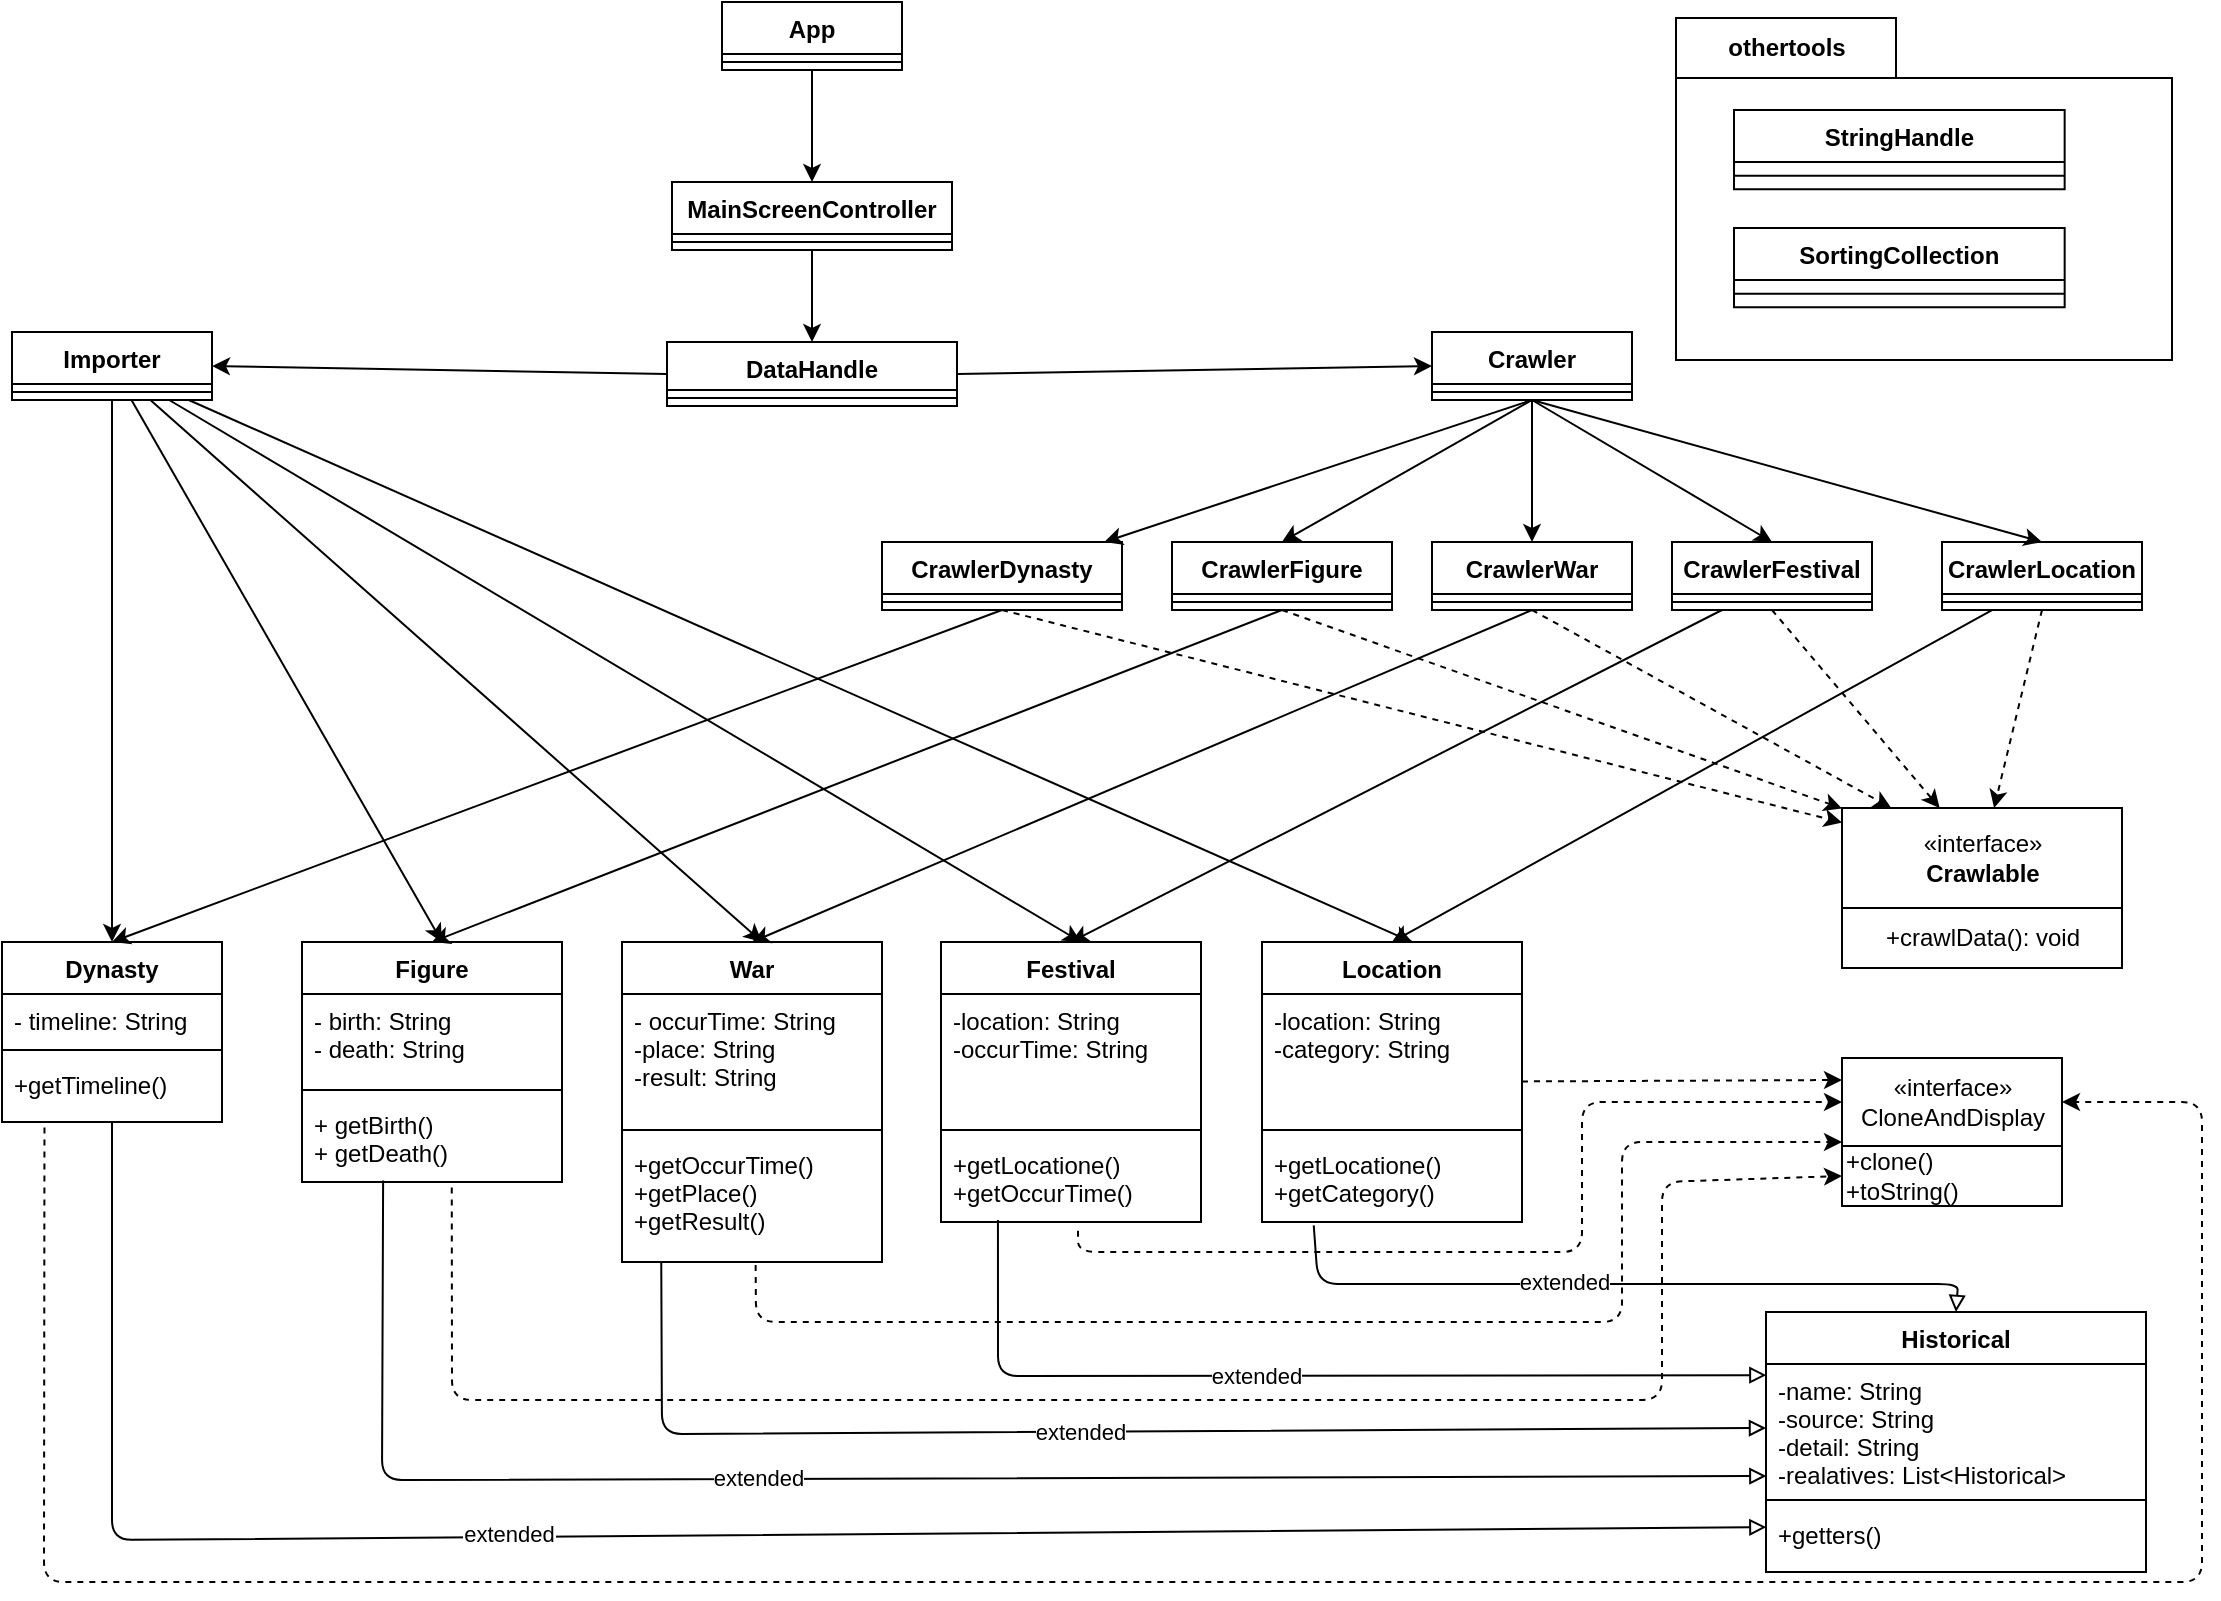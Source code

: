 <mxfile>
    <diagram id="E5lWfThKJdSFVwYOgpOz" name="Trang-1">
        <mxGraphModel dx="1330" dy="947" grid="0" gridSize="10" guides="1" tooltips="1" connect="1" arrows="1" fold="1" page="1" pageScale="1" pageWidth="1169" pageHeight="827" background="#ffffff" math="0" shadow="0">
            <root>
                <mxCell id="0"/>
                <mxCell id="1" parent="0"/>
                <mxCell id="Uv9OQM-tvENt2fsPqM_X-1" value="«interface»&lt;br&gt;CloneAndDisplay" style="html=1;fontColor=#000000;labelBackgroundColor=none;fillColor=none;strokeColor=#000000;" parent="1" vertex="1">
                    <mxGeometry x="970" y="538" width="110" height="44" as="geometry"/>
                </mxCell>
                <mxCell id="Uv9OQM-tvENt2fsPqM_X-2" value="Figure&#10;" style="swimlane;fontStyle=1;align=center;verticalAlign=top;childLayout=stackLayout;horizontal=1;startSize=26;horizontalStack=0;resizeParent=1;resizeParentMax=0;resizeLast=0;collapsible=1;marginBottom=0;fontColor=#000000;labelBackgroundColor=none;fillColor=none;strokeColor=#000000;" parent="1" vertex="1">
                    <mxGeometry x="200" y="480" width="130" height="120" as="geometry"/>
                </mxCell>
                <mxCell id="Uv9OQM-tvENt2fsPqM_X-3" value="- birth: String&#10;- death: String&#10;" style="text;strokeColor=none;fillColor=none;align=left;verticalAlign=top;spacingLeft=4;spacingRight=4;overflow=hidden;rotatable=0;points=[[0,0.5],[1,0.5]];portConstraint=eastwest;fontColor=#000000;" parent="Uv9OQM-tvENt2fsPqM_X-2" vertex="1">
                    <mxGeometry y="26" width="130" height="44" as="geometry"/>
                </mxCell>
                <mxCell id="Uv9OQM-tvENt2fsPqM_X-4" value="" style="line;strokeWidth=1;fillColor=none;align=left;verticalAlign=middle;spacingTop=-1;spacingLeft=3;spacingRight=3;rotatable=0;labelPosition=right;points=[];portConstraint=eastwest;strokeColor=inherit;fontColor=#000000;" parent="Uv9OQM-tvENt2fsPqM_X-2" vertex="1">
                    <mxGeometry y="70" width="130" height="8" as="geometry"/>
                </mxCell>
                <mxCell id="Uv9OQM-tvENt2fsPqM_X-5" value="+ getBirth()&#10;+ getDeath()" style="text;strokeColor=none;fillColor=none;align=left;verticalAlign=top;spacingLeft=4;spacingRight=4;overflow=hidden;rotatable=0;points=[[0,0.5],[1,0.5]];portConstraint=eastwest;fontColor=#000000;" parent="Uv9OQM-tvENt2fsPqM_X-2" vertex="1">
                    <mxGeometry y="78" width="130" height="42" as="geometry"/>
                </mxCell>
                <mxCell id="21" style="edgeStyle=none;html=1;exitX=0.5;exitY=1;exitDx=0;exitDy=0;dashed=1;fontColor=#000000;strokeColor=#000000;" parent="1" source="Uv9OQM-tvENt2fsPqM_X-10" target="Uv9OQM-tvENt2fsPqM_X-40" edge="1">
                    <mxGeometry relative="1" as="geometry"/>
                </mxCell>
                <mxCell id="39" style="edgeStyle=none;html=1;exitX=0.5;exitY=1;exitDx=0;exitDy=0;entryX=0.5;entryY=0;entryDx=0;entryDy=0;fontColor=#000000;strokeColor=#000000;" parent="1" source="Uv9OQM-tvENt2fsPqM_X-10" target="Uv9OQM-tvENt2fsPqM_X-14" edge="1">
                    <mxGeometry relative="1" as="geometry"/>
                </mxCell>
                <mxCell id="Uv9OQM-tvENt2fsPqM_X-10" value="CrawlerDynasty" style="swimlane;fontStyle=1;align=center;verticalAlign=top;childLayout=stackLayout;horizontal=1;startSize=26;horizontalStack=0;resizeParent=1;resizeParentMax=0;resizeLast=0;collapsible=1;marginBottom=0;fontColor=#000000;labelBackgroundColor=none;fillColor=none;strokeColor=#000000;" parent="1" vertex="1">
                    <mxGeometry x="490" y="280" width="120" height="34" as="geometry"/>
                </mxCell>
                <mxCell id="Uv9OQM-tvENt2fsPqM_X-12" value="" style="line;strokeWidth=1;fillColor=none;align=left;verticalAlign=middle;spacingTop=-1;spacingLeft=3;spacingRight=3;rotatable=0;labelPosition=right;points=[];portConstraint=eastwest;strokeColor=inherit;fontColor=#000000;" parent="Uv9OQM-tvENt2fsPqM_X-10" vertex="1">
                    <mxGeometry y="26" width="120" height="8" as="geometry"/>
                </mxCell>
                <mxCell id="63" style="edgeStyle=none;html=1;dashed=1;exitX=0.193;exitY=1.087;exitDx=0;exitDy=0;exitPerimeter=0;fontColor=#000000;strokeColor=#000000;" parent="1" source="Uv9OQM-tvENt2fsPqM_X-17" target="Uv9OQM-tvENt2fsPqM_X-1" edge="1">
                    <mxGeometry relative="1" as="geometry">
                        <Array as="points">
                            <mxPoint x="71" y="800"/>
                            <mxPoint x="1150" y="800"/>
                            <mxPoint x="1150" y="560"/>
                        </Array>
                    </mxGeometry>
                </mxCell>
                <mxCell id="Uv9OQM-tvENt2fsPqM_X-14" value="Dynasty&#10;" style="swimlane;fontStyle=1;align=center;verticalAlign=top;childLayout=stackLayout;horizontal=1;startSize=26;horizontalStack=0;resizeParent=1;resizeParentMax=0;resizeLast=0;collapsible=1;marginBottom=0;fontColor=#000000;labelBackgroundColor=none;strokeColor=#000000;fillColor=none;" parent="1" vertex="1">
                    <mxGeometry x="50" y="480" width="110" height="90" as="geometry"/>
                </mxCell>
                <mxCell id="Uv9OQM-tvENt2fsPqM_X-15" value="- timeline: String" style="text;strokeColor=none;fillColor=none;align=left;verticalAlign=top;spacingLeft=4;spacingRight=4;overflow=hidden;rotatable=0;points=[[0,0.5],[1,0.5]];portConstraint=eastwest;fontColor=#000000;" parent="Uv9OQM-tvENt2fsPqM_X-14" vertex="1">
                    <mxGeometry y="26" width="110" height="24" as="geometry"/>
                </mxCell>
                <mxCell id="Uv9OQM-tvENt2fsPqM_X-16" value="" style="line;strokeWidth=1;fillColor=none;align=left;verticalAlign=middle;spacingTop=-1;spacingLeft=3;spacingRight=3;rotatable=0;labelPosition=right;points=[];portConstraint=eastwest;strokeColor=inherit;fontColor=#000000;" parent="Uv9OQM-tvENt2fsPqM_X-14" vertex="1">
                    <mxGeometry y="50" width="110" height="8" as="geometry"/>
                </mxCell>
                <mxCell id="Uv9OQM-tvENt2fsPqM_X-17" value="+getTimeline()" style="text;strokeColor=none;fillColor=none;align=left;verticalAlign=top;spacingLeft=4;spacingRight=4;overflow=hidden;rotatable=0;points=[[0,0.5],[1,0.5]];portConstraint=eastwest;fontColor=#000000;" parent="Uv9OQM-tvENt2fsPqM_X-14" vertex="1">
                    <mxGeometry y="58" width="110" height="32" as="geometry"/>
                </mxCell>
                <mxCell id="Uv9OQM-tvENt2fsPqM_X-18" value="War" style="swimlane;fontStyle=1;align=center;verticalAlign=top;childLayout=stackLayout;horizontal=1;startSize=26;horizontalStack=0;resizeParent=1;resizeParentMax=0;resizeLast=0;collapsible=1;marginBottom=0;fontColor=#000000;labelBackgroundColor=none;strokeColor=#000000;fillColor=none;" parent="1" vertex="1">
                    <mxGeometry x="360" y="480" width="130" height="160" as="geometry"/>
                </mxCell>
                <mxCell id="Uv9OQM-tvENt2fsPqM_X-19" value="- occurTime: String&#10;-place: String&#10;-result: String " style="text;strokeColor=none;fillColor=none;align=left;verticalAlign=top;spacingLeft=4;spacingRight=4;overflow=hidden;rotatable=0;points=[[0,0.5],[1,0.5]];portConstraint=eastwest;fontColor=#000000;labelBackgroundColor=none;" parent="Uv9OQM-tvENt2fsPqM_X-18" vertex="1">
                    <mxGeometry y="26" width="130" height="64" as="geometry"/>
                </mxCell>
                <mxCell id="Uv9OQM-tvENt2fsPqM_X-20" value="" style="line;strokeWidth=1;fillColor=none;align=left;verticalAlign=middle;spacingTop=-1;spacingLeft=3;spacingRight=3;rotatable=0;labelPosition=right;points=[];portConstraint=eastwest;strokeColor=inherit;fontColor=#000000;" parent="Uv9OQM-tvENt2fsPqM_X-18" vertex="1">
                    <mxGeometry y="90" width="130" height="8" as="geometry"/>
                </mxCell>
                <mxCell id="Uv9OQM-tvENt2fsPqM_X-21" value="+getOccurTime()&#10;+getPlace()&#10;+getResult()" style="text;strokeColor=none;fillColor=none;align=left;verticalAlign=top;spacingLeft=4;spacingRight=4;overflow=hidden;rotatable=0;points=[[0,0.5],[1,0.5]];portConstraint=eastwest;fontColor=#000000;" parent="Uv9OQM-tvENt2fsPqM_X-18" vertex="1">
                    <mxGeometry y="98" width="130" height="62" as="geometry"/>
                </mxCell>
                <mxCell id="22" style="edgeStyle=none;html=1;exitX=0.5;exitY=1;exitDx=0;exitDy=0;dashed=1;fontColor=#000000;strokeColor=#000000;" parent="1" source="Uv9OQM-tvENt2fsPqM_X-32" target="Uv9OQM-tvENt2fsPqM_X-40" edge="1">
                    <mxGeometry relative="1" as="geometry"/>
                </mxCell>
                <mxCell id="38" style="edgeStyle=none;html=1;exitX=0.5;exitY=1;exitDx=0;exitDy=0;entryX=0.5;entryY=0;entryDx=0;entryDy=0;fontColor=#000000;strokeColor=#000000;" parent="1" source="Uv9OQM-tvENt2fsPqM_X-32" target="Uv9OQM-tvENt2fsPqM_X-2" edge="1">
                    <mxGeometry relative="1" as="geometry"/>
                </mxCell>
                <mxCell id="Uv9OQM-tvENt2fsPqM_X-32" value="CrawlerFigure" style="swimlane;fontStyle=1;align=center;verticalAlign=top;childLayout=stackLayout;horizontal=1;startSize=26;horizontalStack=0;resizeParent=1;resizeParentMax=0;resizeLast=0;collapsible=1;marginBottom=0;fontColor=#000000;labelBackgroundColor=none;fillColor=none;strokeColor=#000000;" parent="1" vertex="1">
                    <mxGeometry x="635" y="280" width="110" height="34" as="geometry"/>
                </mxCell>
                <mxCell id="Uv9OQM-tvENt2fsPqM_X-34" value="" style="line;strokeWidth=1;fillColor=none;align=left;verticalAlign=middle;spacingTop=-1;spacingLeft=3;spacingRight=3;rotatable=0;labelPosition=right;points=[];portConstraint=eastwest;strokeColor=inherit;fontColor=#000000;" parent="Uv9OQM-tvENt2fsPqM_X-32" vertex="1">
                    <mxGeometry y="26" width="110" height="8" as="geometry"/>
                </mxCell>
                <mxCell id="23" style="edgeStyle=none;html=1;exitX=0.5;exitY=1;exitDx=0;exitDy=0;dashed=1;fontColor=#000000;strokeColor=#000000;" parent="1" source="Uv9OQM-tvENt2fsPqM_X-36" target="Uv9OQM-tvENt2fsPqM_X-40" edge="1">
                    <mxGeometry relative="1" as="geometry">
                        <mxPoint x="820" y="480" as="targetPoint"/>
                    </mxGeometry>
                </mxCell>
                <mxCell id="37" style="edgeStyle=none;html=1;exitX=0.5;exitY=1;exitDx=0;exitDy=0;entryX=0.5;entryY=0;entryDx=0;entryDy=0;fontColor=#000000;strokeColor=#000000;" parent="1" source="Uv9OQM-tvENt2fsPqM_X-36" target="Uv9OQM-tvENt2fsPqM_X-18" edge="1">
                    <mxGeometry relative="1" as="geometry"/>
                </mxCell>
                <mxCell id="Uv9OQM-tvENt2fsPqM_X-36" value="CrawlerWar" style="swimlane;fontStyle=1;align=center;verticalAlign=top;childLayout=stackLayout;horizontal=1;startSize=26;horizontalStack=0;resizeParent=1;resizeParentMax=0;resizeLast=0;collapsible=1;marginBottom=0;fontColor=#000000;labelBackgroundColor=none;fillColor=none;strokeColor=#000000;" parent="1" vertex="1">
                    <mxGeometry x="765" y="280" width="100" height="34" as="geometry"/>
                </mxCell>
                <mxCell id="Uv9OQM-tvENt2fsPqM_X-38" value="" style="line;strokeWidth=1;fillColor=none;align=left;verticalAlign=middle;spacingTop=-1;spacingLeft=3;spacingRight=3;rotatable=0;labelPosition=right;points=[];portConstraint=eastwest;strokeColor=inherit;fontColor=#000000;" parent="Uv9OQM-tvENt2fsPqM_X-36" vertex="1">
                    <mxGeometry y="26" width="100" height="8" as="geometry"/>
                </mxCell>
                <mxCell id="Uv9OQM-tvENt2fsPqM_X-40" value="«interface»&lt;br&gt;&lt;b&gt;Crawlable&lt;/b&gt;" style="html=1;fontColor=#000000;labelBackgroundColor=none;fillColor=none;strokeColor=#000000;" parent="1" vertex="1">
                    <mxGeometry x="970" y="413" width="140" height="50" as="geometry"/>
                </mxCell>
                <mxCell id="Uv9OQM-tvENt2fsPqM_X-44" value="+crawlData(): void" style="html=1;fontColor=#000000;labelBackgroundColor=none;fillColor=none;strokeColor=#000000;" parent="1" vertex="1">
                    <mxGeometry x="970" y="463" width="140" height="30" as="geometry"/>
                </mxCell>
                <mxCell id="Uv9OQM-tvENt2fsPqM_X-47" value="+clone()&lt;br&gt;&lt;div style=&quot;&quot;&gt;&lt;span style=&quot;&quot;&gt;+toString()&lt;/span&gt;&lt;/div&gt;" style="html=1;align=left;fontColor=#000000;labelBackgroundColor=none;fillColor=none;strokeColor=#000000;" parent="1" vertex="1">
                    <mxGeometry x="970" y="582" width="110" height="30" as="geometry"/>
                </mxCell>
                <mxCell id="10" style="edgeStyle=none;html=1;exitX=0;exitY=0.5;exitDx=0;exitDy=0;entryX=1;entryY=0.5;entryDx=0;entryDy=0;fontColor=#000000;strokeColor=#000000;" parent="1" source="Uv9OQM-tvENt2fsPqM_X-55" target="4" edge="1">
                    <mxGeometry relative="1" as="geometry"/>
                </mxCell>
                <mxCell id="11" style="edgeStyle=none;html=1;exitX=1;exitY=0.5;exitDx=0;exitDy=0;entryX=0;entryY=0.5;entryDx=0;entryDy=0;fontColor=#000000;strokeColor=#000000;" parent="1" source="Uv9OQM-tvENt2fsPqM_X-55" target="2" edge="1">
                    <mxGeometry relative="1" as="geometry"/>
                </mxCell>
                <mxCell id="Uv9OQM-tvENt2fsPqM_X-55" value="DataHandle" style="swimlane;fontStyle=1;align=center;verticalAlign=top;childLayout=stackLayout;horizontal=1;startSize=24;horizontalStack=0;resizeParent=1;resizeParentMax=0;resizeLast=0;collapsible=1;marginBottom=0;fontColor=#000000;labelBackgroundColor=none;fillColor=none;strokeColor=#000000;" parent="1" vertex="1">
                    <mxGeometry x="382.5" y="180" width="145" height="32" as="geometry">
                        <mxRectangle x="355" y="380" width="70" height="30" as="alternateBounds"/>
                    </mxGeometry>
                </mxCell>
                <mxCell id="Uv9OQM-tvENt2fsPqM_X-57" value="" style="line;strokeWidth=1;fillColor=none;align=left;verticalAlign=middle;spacingTop=-1;spacingLeft=3;spacingRight=3;rotatable=0;labelPosition=right;points=[];portConstraint=eastwest;strokeColor=inherit;fontColor=#000000;" parent="Uv9OQM-tvENt2fsPqM_X-55" vertex="1">
                    <mxGeometry y="24" width="145" height="8" as="geometry"/>
                </mxCell>
                <mxCell id="9" style="edgeStyle=none;html=1;exitX=0.5;exitY=1;exitDx=0;exitDy=0;entryX=0.5;entryY=0;entryDx=0;entryDy=0;fontColor=#000000;strokeColor=#000000;" parent="1" source="Uv9OQM-tvENt2fsPqM_X-66" target="Uv9OQM-tvENt2fsPqM_X-55" edge="1">
                    <mxGeometry relative="1" as="geometry"/>
                </mxCell>
                <mxCell id="Uv9OQM-tvENt2fsPqM_X-66" value="MainScreenController" style="swimlane;fontStyle=1;align=center;verticalAlign=top;childLayout=stackLayout;horizontal=1;startSize=26;horizontalStack=0;resizeParent=1;resizeParentMax=0;resizeLast=0;collapsible=1;marginBottom=0;fontColor=#000000;labelBackgroundColor=none;fillColor=none;strokeColor=#000000;" parent="1" vertex="1">
                    <mxGeometry x="385" y="100" width="140" height="34" as="geometry"/>
                </mxCell>
                <mxCell id="Uv9OQM-tvENt2fsPqM_X-68" value="" style="line;strokeWidth=1;fillColor=none;align=left;verticalAlign=middle;spacingTop=-1;spacingLeft=3;spacingRight=3;rotatable=0;labelPosition=right;points=[];portConstraint=eastwest;strokeColor=inherit;fontColor=#000000;" parent="Uv9OQM-tvENt2fsPqM_X-66" vertex="1">
                    <mxGeometry y="26" width="140" height="8" as="geometry"/>
                </mxCell>
                <mxCell id="8" style="edgeStyle=none;html=1;exitX=0.5;exitY=1;exitDx=0;exitDy=0;fontColor=#000000;strokeColor=#000000;" parent="1" source="Uv9OQM-tvENt2fsPqM_X-74" target="Uv9OQM-tvENt2fsPqM_X-66" edge="1">
                    <mxGeometry relative="1" as="geometry"/>
                </mxCell>
                <mxCell id="Uv9OQM-tvENt2fsPqM_X-74" value="App" style="swimlane;fontStyle=1;align=center;verticalAlign=top;childLayout=stackLayout;horizontal=1;startSize=26;horizontalStack=0;resizeParent=1;resizeParentMax=0;resizeLast=0;collapsible=1;marginBottom=0;fontColor=#000000;labelBackgroundColor=none;strokeColor=#000000;fillColor=none;" parent="1" vertex="1">
                    <mxGeometry x="410" y="10" width="90" height="34" as="geometry">
                        <mxRectangle x="370" y="230" width="70" height="30" as="alternateBounds"/>
                    </mxGeometry>
                </mxCell>
                <mxCell id="Uv9OQM-tvENt2fsPqM_X-76" value="" style="line;strokeWidth=1;fillColor=none;align=left;verticalAlign=middle;spacingTop=-1;spacingLeft=3;spacingRight=3;rotatable=0;labelPosition=right;points=[];portConstraint=eastwest;strokeColor=inherit;fontColor=#000000;" parent="Uv9OQM-tvENt2fsPqM_X-74" vertex="1">
                    <mxGeometry y="26" width="90" height="8" as="geometry"/>
                </mxCell>
                <mxCell id="12" style="edgeStyle=none;html=1;exitX=0.5;exitY=1;exitDx=0;exitDy=0;fontColor=#000000;strokeColor=#000000;" parent="1" source="2" target="Uv9OQM-tvENt2fsPqM_X-10" edge="1">
                    <mxGeometry relative="1" as="geometry"/>
                </mxCell>
                <mxCell id="13" style="edgeStyle=none;html=1;exitX=0.5;exitY=1;exitDx=0;exitDy=0;entryX=0.5;entryY=0;entryDx=0;entryDy=0;fontColor=#000000;strokeColor=#000000;" parent="1" source="2" target="Uv9OQM-tvENt2fsPqM_X-32" edge="1">
                    <mxGeometry relative="1" as="geometry"/>
                </mxCell>
                <mxCell id="14" style="edgeStyle=none;html=1;exitX=0.5;exitY=1;exitDx=0;exitDy=0;entryX=0.5;entryY=0;entryDx=0;entryDy=0;fontColor=#000000;strokeColor=#000000;" parent="1" source="2" target="Uv9OQM-tvENt2fsPqM_X-36" edge="1">
                    <mxGeometry relative="1" as="geometry"/>
                </mxCell>
                <mxCell id="19" style="edgeStyle=none;html=1;entryX=0.5;entryY=0;entryDx=0;entryDy=0;exitX=0.5;exitY=1;exitDx=0;exitDy=0;fontColor=#000000;strokeColor=#000000;" parent="1" source="2" target="15" edge="1">
                    <mxGeometry relative="1" as="geometry">
                        <mxPoint x="1000" y="240" as="sourcePoint"/>
                    </mxGeometry>
                </mxCell>
                <mxCell id="20" style="edgeStyle=none;html=1;exitX=0.5;exitY=1;exitDx=0;exitDy=0;entryX=0.5;entryY=0;entryDx=0;entryDy=0;fontColor=#000000;strokeColor=#000000;" parent="1" source="2" target="17" edge="1">
                    <mxGeometry relative="1" as="geometry"/>
                </mxCell>
                <mxCell id="2" value="Crawler" style="swimlane;fontStyle=1;align=center;verticalAlign=top;childLayout=stackLayout;horizontal=1;startSize=26;horizontalStack=0;resizeParent=1;resizeParentMax=0;resizeLast=0;collapsible=1;marginBottom=0;fontColor=#000000;labelBackgroundColor=none;fillColor=none;strokeColor=#000000;" parent="1" vertex="1">
                    <mxGeometry x="765" y="175" width="100" height="34" as="geometry"/>
                </mxCell>
                <mxCell id="3" value="" style="line;strokeWidth=1;fillColor=none;align=left;verticalAlign=middle;spacingTop=-1;spacingLeft=3;spacingRight=3;rotatable=0;labelPosition=right;points=[];portConstraint=eastwest;strokeColor=inherit;fontColor=#000000;" parent="2" vertex="1">
                    <mxGeometry y="26" width="100" height="8" as="geometry"/>
                </mxCell>
                <mxCell id="4" value="Importer" style="swimlane;fontStyle=1;align=center;verticalAlign=top;childLayout=stackLayout;horizontal=1;startSize=26;horizontalStack=0;resizeParent=1;resizeParentMax=0;resizeLast=0;collapsible=1;marginBottom=0;fontColor=#000000;labelBackgroundColor=none;fillColor=none;strokeColor=#000000;" parent="1" vertex="1">
                    <mxGeometry x="55" y="175" width="100" height="34" as="geometry"/>
                </mxCell>
                <mxCell id="5" value="" style="line;strokeWidth=1;fillColor=none;align=left;verticalAlign=middle;spacingTop=-1;spacingLeft=3;spacingRight=3;rotatable=0;labelPosition=right;points=[];portConstraint=eastwest;strokeColor=inherit;fontColor=#000000;" parent="4" vertex="1">
                    <mxGeometry y="26" width="100" height="8" as="geometry"/>
                </mxCell>
                <mxCell id="24" style="edgeStyle=none;html=1;exitX=0.5;exitY=1;exitDx=0;exitDy=0;dashed=1;fontColor=#000000;strokeColor=#000000;" parent="1" source="15" target="Uv9OQM-tvENt2fsPqM_X-40" edge="1">
                    <mxGeometry relative="1" as="geometry">
                        <mxPoint x="820" y="480" as="targetPoint"/>
                    </mxGeometry>
                </mxCell>
                <mxCell id="36" style="edgeStyle=none;html=1;exitX=0.25;exitY=1;exitDx=0;exitDy=0;entryX=0.5;entryY=0;entryDx=0;entryDy=0;fontColor=#000000;strokeColor=#000000;" parent="1" source="15" target="27" edge="1">
                    <mxGeometry relative="1" as="geometry"/>
                </mxCell>
                <mxCell id="15" value="CrawlerFestival" style="swimlane;fontStyle=1;align=center;verticalAlign=top;childLayout=stackLayout;horizontal=1;startSize=26;horizontalStack=0;resizeParent=1;resizeParentMax=0;resizeLast=0;collapsible=1;marginBottom=0;fontColor=#000000;labelBackgroundColor=none;fillColor=none;strokeColor=#000000;" parent="1" vertex="1">
                    <mxGeometry x="885" y="280" width="100" height="34" as="geometry"/>
                </mxCell>
                <mxCell id="16" value="" style="line;strokeWidth=1;fillColor=none;align=left;verticalAlign=middle;spacingTop=-1;spacingLeft=3;spacingRight=3;rotatable=0;labelPosition=right;points=[];portConstraint=eastwest;strokeColor=inherit;fontColor=#000000;" parent="15" vertex="1">
                    <mxGeometry y="26" width="100" height="8" as="geometry"/>
                </mxCell>
                <mxCell id="25" style="edgeStyle=none;html=1;exitX=0.5;exitY=1;exitDx=0;exitDy=0;dashed=1;fontColor=#000000;strokeColor=#000000;" parent="1" source="17" target="Uv9OQM-tvENt2fsPqM_X-40" edge="1">
                    <mxGeometry relative="1" as="geometry">
                        <mxPoint x="820" y="480" as="targetPoint"/>
                    </mxGeometry>
                </mxCell>
                <mxCell id="35" style="edgeStyle=none;html=1;exitX=0.25;exitY=1;exitDx=0;exitDy=0;entryX=0.5;entryY=0;entryDx=0;entryDy=0;fontColor=#000000;strokeColor=#000000;" parent="1" source="17" target="31" edge="1">
                    <mxGeometry relative="1" as="geometry"/>
                </mxCell>
                <mxCell id="17" value="CrawlerLocation" style="swimlane;fontStyle=1;align=center;verticalAlign=top;childLayout=stackLayout;horizontal=1;startSize=26;horizontalStack=0;resizeParent=1;resizeParentMax=0;resizeLast=0;collapsible=1;marginBottom=0;fontColor=#000000;labelBackgroundColor=none;fillColor=none;strokeColor=#000000;" parent="1" vertex="1">
                    <mxGeometry x="1020" y="280" width="100" height="34" as="geometry"/>
                </mxCell>
                <mxCell id="18" value="" style="line;strokeWidth=1;fillColor=none;align=left;verticalAlign=middle;spacingTop=-1;spacingLeft=3;spacingRight=3;rotatable=0;labelPosition=right;points=[];portConstraint=eastwest;strokeColor=inherit;fontColor=#000000;" parent="17" vertex="1">
                    <mxGeometry y="26" width="100" height="8" as="geometry"/>
                </mxCell>
                <mxCell id="74" style="edgeStyle=none;html=1;exitX=0.527;exitY=1.105;exitDx=0;exitDy=0;endArrow=classic;endFill=1;exitPerimeter=0;dashed=1;fontColor=#000000;strokeColor=#000000;" parent="1" source="30" edge="1">
                    <mxGeometry relative="1" as="geometry">
                        <mxPoint x="970" y="560" as="targetPoint"/>
                        <Array as="points">
                            <mxPoint x="588" y="635"/>
                            <mxPoint x="840" y="635"/>
                            <mxPoint x="840" y="560"/>
                        </Array>
                    </mxGeometry>
                </mxCell>
                <mxCell id="27" value="Festival" style="swimlane;fontStyle=1;align=center;verticalAlign=top;childLayout=stackLayout;horizontal=1;startSize=26;horizontalStack=0;resizeParent=1;resizeParentMax=0;resizeLast=0;collapsible=1;marginBottom=0;fontColor=#000000;labelBackgroundColor=none;fillColor=none;strokeColor=#000000;" parent="1" vertex="1">
                    <mxGeometry x="519.5" y="480" width="130" height="140" as="geometry"/>
                </mxCell>
                <mxCell id="28" value="-location: String&#10;-occurTime: String" style="text;strokeColor=none;fillColor=none;align=left;verticalAlign=top;spacingLeft=4;spacingRight=4;overflow=hidden;rotatable=0;points=[[0,0.5],[1,0.5]];portConstraint=eastwest;fontColor=#000000;" parent="27" vertex="1">
                    <mxGeometry y="26" width="130" height="64" as="geometry"/>
                </mxCell>
                <mxCell id="29" value="" style="line;strokeWidth=1;fillColor=none;align=left;verticalAlign=middle;spacingTop=-1;spacingLeft=3;spacingRight=3;rotatable=0;labelPosition=right;points=[];portConstraint=eastwest;strokeColor=inherit;fontColor=#000000;" parent="27" vertex="1">
                    <mxGeometry y="90" width="130" height="8" as="geometry"/>
                </mxCell>
                <mxCell id="30" value="+getLocatione()&#10;+getOccurTime()" style="text;strokeColor=none;fillColor=none;align=left;verticalAlign=top;spacingLeft=4;spacingRight=4;overflow=hidden;rotatable=0;points=[[0,0.5],[1,0.5]];portConstraint=eastwest;fontColor=#000000;" parent="27" vertex="1">
                    <mxGeometry y="98" width="130" height="42" as="geometry"/>
                </mxCell>
                <mxCell id="64" style="edgeStyle=none;html=1;entryX=0;entryY=0.25;entryDx=0;entryDy=0;dashed=1;fontColor=#000000;strokeColor=#000000;" parent="1" source="31" target="Uv9OQM-tvENt2fsPqM_X-1" edge="1">
                    <mxGeometry relative="1" as="geometry"/>
                </mxCell>
                <mxCell id="31" value="Location" style="swimlane;fontStyle=1;align=center;verticalAlign=top;childLayout=stackLayout;horizontal=1;startSize=26;horizontalStack=0;resizeParent=1;resizeParentMax=0;resizeLast=0;collapsible=1;marginBottom=0;fontColor=#000000;labelBackgroundColor=none;strokeColor=#000000;fillColor=none;" parent="1" vertex="1">
                    <mxGeometry x="680" y="480" width="130" height="140" as="geometry"/>
                </mxCell>
                <mxCell id="32" value="-location: String&#10;-category: String" style="text;strokeColor=none;fillColor=none;align=left;verticalAlign=top;spacingLeft=4;spacingRight=4;overflow=hidden;rotatable=0;points=[[0,0.5],[1,0.5]];portConstraint=eastwest;fontColor=#000000;" parent="31" vertex="1">
                    <mxGeometry y="26" width="130" height="64" as="geometry"/>
                </mxCell>
                <mxCell id="33" value="" style="line;strokeWidth=1;fillColor=none;align=left;verticalAlign=middle;spacingTop=-1;spacingLeft=3;spacingRight=3;rotatable=0;labelPosition=right;points=[];portConstraint=eastwest;strokeColor=inherit;fontColor=#000000;" parent="31" vertex="1">
                    <mxGeometry y="90" width="130" height="8" as="geometry"/>
                </mxCell>
                <mxCell id="34" value="+getLocatione()&#10;+getCategory()" style="text;strokeColor=none;fillColor=none;align=left;verticalAlign=top;spacingLeft=4;spacingRight=4;overflow=hidden;rotatable=0;points=[[0,0.5],[1,0.5]];portConstraint=eastwest;fontColor=#000000;" parent="31" vertex="1">
                    <mxGeometry y="98" width="130" height="42" as="geometry"/>
                </mxCell>
                <mxCell id="46" style="edgeStyle=none;html=1;entryX=0.5;entryY=0;entryDx=0;entryDy=0;fontColor=#000000;strokeColor=#000000;" parent="1" source="4" target="Uv9OQM-tvENt2fsPqM_X-14" edge="1">
                    <mxGeometry relative="1" as="geometry">
                        <mxPoint x="130" y="204.0" as="sourcePoint"/>
                        <mxPoint x="112.804" y="480" as="targetPoint"/>
                    </mxGeometry>
                </mxCell>
                <mxCell id="47" style="edgeStyle=none;html=1;entryX=0.5;entryY=0;entryDx=0;entryDy=0;fontColor=#000000;strokeColor=#000000;" parent="1" source="4" edge="1">
                    <mxGeometry relative="1" as="geometry">
                        <mxPoint x="155" y="204.0" as="sourcePoint"/>
                        <mxPoint x="270" y="480" as="targetPoint"/>
                    </mxGeometry>
                </mxCell>
                <mxCell id="49" style="edgeStyle=none;html=1;entryX=0.5;entryY=0;entryDx=0;entryDy=0;fontColor=#000000;strokeColor=#000000;" parent="1" source="4" edge="1">
                    <mxGeometry relative="1" as="geometry">
                        <mxPoint x="180" y="204.0" as="sourcePoint"/>
                        <mxPoint x="430" y="480" as="targetPoint"/>
                    </mxGeometry>
                </mxCell>
                <mxCell id="50" style="edgeStyle=none;html=1;entryX=0.5;entryY=0;entryDx=0;entryDy=0;fontColor=#000000;strokeColor=#000000;" parent="1" source="4" edge="1">
                    <mxGeometry relative="1" as="geometry">
                        <mxPoint x="205" y="204.0" as="sourcePoint"/>
                        <mxPoint x="589.5" y="480" as="targetPoint"/>
                    </mxGeometry>
                </mxCell>
                <mxCell id="51" style="edgeStyle=none;html=1;fontColor=#000000;strokeColor=#000000;" parent="1" source="4" edge="1">
                    <mxGeometry relative="1" as="geometry">
                        <mxPoint x="205" y="204.0" as="sourcePoint"/>
                        <mxPoint x="755.0" y="480" as="targetPoint"/>
                    </mxGeometry>
                </mxCell>
                <mxCell id="65" value="Historical" style="swimlane;fontStyle=1;align=center;verticalAlign=top;childLayout=stackLayout;horizontal=1;startSize=26;horizontalStack=0;resizeParent=1;resizeParentMax=0;resizeLast=0;collapsible=1;marginBottom=0;fontColor=#000000;labelBackgroundColor=none;fillColor=none;strokeColor=#000000;" parent="1" vertex="1">
                    <mxGeometry x="932" y="665" width="190" height="130" as="geometry"/>
                </mxCell>
                <mxCell id="66" value="-name: String&#10;-source: String&#10;-detail: String&#10;-realatives: List&lt;Historical&gt;" style="text;strokeColor=none;fillColor=none;align=left;verticalAlign=top;spacingLeft=4;spacingRight=4;overflow=hidden;rotatable=0;points=[[0,0.5],[1,0.5]];portConstraint=eastwest;fontColor=#000000;" parent="65" vertex="1">
                    <mxGeometry y="26" width="190" height="64" as="geometry"/>
                </mxCell>
                <mxCell id="67" value="" style="line;strokeWidth=1;fillColor=none;align=left;verticalAlign=middle;spacingTop=-1;spacingLeft=3;spacingRight=3;rotatable=0;labelPosition=right;points=[];portConstraint=eastwest;strokeColor=inherit;fontColor=#000000;" parent="65" vertex="1">
                    <mxGeometry y="90" width="190" height="8" as="geometry"/>
                </mxCell>
                <mxCell id="68" value="+getters()" style="text;strokeColor=none;fillColor=none;align=left;verticalAlign=top;spacingLeft=4;spacingRight=4;overflow=hidden;rotatable=0;points=[[0,0.5],[1,0.5]];portConstraint=eastwest;fontColor=#000000;" parent="65" vertex="1">
                    <mxGeometry y="98" width="190" height="32" as="geometry"/>
                </mxCell>
                <mxCell id="72" style="edgeStyle=none;html=1;endArrow=block;endFill=0;entryX=0.001;entryY=0.3;entryDx=0;entryDy=0;fontColor=#000000;strokeColor=#000000;entryPerimeter=0;" parent="1" source="Uv9OQM-tvENt2fsPqM_X-17" target="68" edge="1">
                    <mxGeometry relative="1" as="geometry">
                        <mxPoint x="137" y="570" as="sourcePoint"/>
                        <Array as="points">
                            <mxPoint x="105" y="779"/>
                        </Array>
                    </mxGeometry>
                </mxCell>
                <mxCell id="73" value="extended" style="edgeLabel;align=center;verticalAlign=middle;resizable=0;points=[];fontColor=#000000;labelBackgroundColor=#FFFFFF;" parent="72" vertex="1" connectable="0">
                    <mxGeometry x="-0.212" y="2" relative="1" as="geometry">
                        <mxPoint x="-1" as="offset"/>
                    </mxGeometry>
                </mxCell>
                <mxCell id="75" style="edgeStyle=none;html=1;exitX=0.514;exitY=1.025;exitDx=0;exitDy=0;dashed=1;endArrow=classic;endFill=1;exitPerimeter=0;entryX=0;entryY=0.955;entryDx=0;entryDy=0;entryPerimeter=0;fontColor=#000000;strokeColor=#000000;" parent="1" source="Uv9OQM-tvENt2fsPqM_X-21" target="Uv9OQM-tvENt2fsPqM_X-1" edge="1">
                    <mxGeometry relative="1" as="geometry">
                        <Array as="points">
                            <mxPoint x="427" y="670"/>
                            <mxPoint x="860" y="670"/>
                            <mxPoint x="860" y="580"/>
                        </Array>
                    </mxGeometry>
                </mxCell>
                <mxCell id="76" style="edgeStyle=none;html=1;exitX=0.576;exitY=1.065;exitDx=0;exitDy=0;dashed=1;endArrow=classic;endFill=1;exitPerimeter=0;entryX=0;entryY=0.5;entryDx=0;entryDy=0;fontColor=#000000;strokeColor=#000000;" parent="1" source="Uv9OQM-tvENt2fsPqM_X-5" target="Uv9OQM-tvENt2fsPqM_X-47" edge="1">
                    <mxGeometry relative="1" as="geometry">
                        <Array as="points">
                            <mxPoint x="275" y="709"/>
                            <mxPoint x="880" y="709"/>
                            <mxPoint x="880" y="600"/>
                        </Array>
                    </mxGeometry>
                </mxCell>
                <mxCell id="77" style="edgeStyle=none;html=1;endArrow=block;endFill=0;exitX=0.312;exitY=0.983;exitDx=0;exitDy=0;exitPerimeter=0;fontColor=#000000;strokeColor=#000000;entryX=0.001;entryY=0.875;entryDx=0;entryDy=0;entryPerimeter=0;" parent="1" source="Uv9OQM-tvENt2fsPqM_X-5" target="66" edge="1">
                    <mxGeometry relative="1" as="geometry">
                        <mxPoint x="240" y="690" as="sourcePoint"/>
                        <mxPoint x="937" y="749" as="targetPoint"/>
                        <Array as="points">
                            <mxPoint x="240" y="749"/>
                        </Array>
                    </mxGeometry>
                </mxCell>
                <mxCell id="78" value="extended" style="edgeLabel;html=1;align=center;verticalAlign=middle;resizable=0;points=[];fontColor=#000000;labelBackgroundColor=#FFFFFF;" parent="77" vertex="1" connectable="0">
                    <mxGeometry x="-0.212" y="2" relative="1" as="geometry">
                        <mxPoint x="6" y="1" as="offset"/>
                    </mxGeometry>
                </mxCell>
                <mxCell id="80" style="edgeStyle=none;html=1;exitX=0.151;exitY=1.004;exitDx=0;exitDy=0;endArrow=block;endFill=0;exitPerimeter=0;fontColor=#000000;strokeColor=#000000;entryX=0;entryY=0.5;entryDx=0;entryDy=0;" parent="1" source="Uv9OQM-tvENt2fsPqM_X-21" edge="1" target="66">
                    <mxGeometry relative="1" as="geometry">
                        <mxPoint x="932" y="726" as="targetPoint"/>
                        <Array as="points">
                            <mxPoint x="380" y="726"/>
                        </Array>
                    </mxGeometry>
                </mxCell>
                <mxCell id="84" value="extended" style="edgeLabel;html=1;align=center;verticalAlign=middle;resizable=0;points=[];fontColor=#000000;labelBackgroundColor=#FFFFFF;" vertex="1" connectable="0" parent="80">
                    <mxGeometry x="-0.075" relative="1" as="geometry">
                        <mxPoint as="offset"/>
                    </mxGeometry>
                </mxCell>
                <mxCell id="81" style="edgeStyle=none;html=1;exitX=0.219;exitY=0.976;exitDx=0;exitDy=0;endArrow=block;endFill=0;exitPerimeter=0;fontColor=#000000;strokeColor=#000000;entryX=0.001;entryY=0.087;entryDx=0;entryDy=0;entryPerimeter=0;" parent="1" source="30" target="66" edge="1">
                    <mxGeometry relative="1" as="geometry">
                        <Array as="points">
                            <mxPoint x="548" y="697"/>
                        </Array>
                        <mxPoint x="932" y="697" as="targetPoint"/>
                    </mxGeometry>
                </mxCell>
                <mxCell id="85" value="extended" style="edgeLabel;html=1;align=center;verticalAlign=middle;resizable=0;points=[];fontColor=#000000;labelBackgroundColor=#FFFFFF;" vertex="1" connectable="0" parent="81">
                    <mxGeometry x="-0.106" relative="1" as="geometry">
                        <mxPoint as="offset"/>
                    </mxGeometry>
                </mxCell>
                <mxCell id="82" style="edgeStyle=none;html=1;exitX=0.199;exitY=1.04;exitDx=0;exitDy=0;entryX=0.5;entryY=0;entryDx=0;entryDy=0;endArrow=block;endFill=0;exitPerimeter=0;fontColor=#000000;strokeColor=#000000;" parent="1" source="34" target="65" edge="1">
                    <mxGeometry relative="1" as="geometry">
                        <Array as="points">
                            <mxPoint x="708" y="651"/>
                            <mxPoint x="1028" y="651"/>
                        </Array>
                    </mxGeometry>
                </mxCell>
                <mxCell id="86" value="extended" style="edgeLabel;html=1;align=center;verticalAlign=middle;resizable=0;points=[];fontColor=#000000;labelBackgroundColor=#FFFFFF;" vertex="1" connectable="0" parent="82">
                    <mxGeometry x="-0.16" y="1" relative="1" as="geometry">
                        <mxPoint as="offset"/>
                    </mxGeometry>
                </mxCell>
                <mxCell id="89" value="othertools" style="shape=folder;fontStyle=1;tabWidth=110;tabHeight=30;tabPosition=left;html=1;boundedLbl=1;labelInHeader=1;container=1;collapsible=0;labelBackgroundColor=#FFFFFF;strokeColor=#000000;fontColor=#000000;fillColor=none;" vertex="1" parent="1">
                    <mxGeometry x="887" y="18" width="248" height="171" as="geometry"/>
                </mxCell>
                <mxCell id="90" value="" style="html=1;strokeColor=none;resizeWidth=1;resizeHeight=1;fillColor=none;part=1;connectable=0;allowArrows=0;deletable=0;labelBackgroundColor=#FFFFFF;fontColor=#000000;" vertex="1" parent="89">
                    <mxGeometry width="248" height="119.7" relative="1" as="geometry">
                        <mxPoint y="30" as="offset"/>
                    </mxGeometry>
                </mxCell>
                <mxCell id="91" value="StringHandle" style="swimlane;fontStyle=1;align=center;verticalAlign=top;childLayout=stackLayout;horizontal=1;startSize=26;horizontalStack=0;resizeParent=1;resizeParentMax=0;resizeLast=0;collapsible=1;marginBottom=0;fontColor=#000000;labelBackgroundColor=none;fillColor=none;strokeColor=#000000;" vertex="1" parent="89">
                    <mxGeometry x="29" y="46" width="165.33" height="39.68" as="geometry">
                        <mxRectangle x="8" y="39" width="110" height="26" as="alternateBounds"/>
                    </mxGeometry>
                </mxCell>
                <mxCell id="92" value="" style="line;strokeWidth=1;fillColor=none;align=left;verticalAlign=middle;spacingTop=-1;spacingLeft=3;spacingRight=3;rotatable=0;labelPosition=right;points=[];portConstraint=eastwest;strokeColor=inherit;fontColor=#000000;" vertex="1" parent="91">
                    <mxGeometry y="26" width="165.33" height="13.68" as="geometry"/>
                </mxCell>
                <mxCell id="93" value="SortingCollection" style="swimlane;fontStyle=1;align=center;verticalAlign=top;childLayout=stackLayout;horizontal=1;startSize=26;horizontalStack=0;resizeParent=1;resizeParentMax=0;resizeLast=0;collapsible=1;marginBottom=0;fontColor=#000000;labelBackgroundColor=none;fillColor=none;strokeColor=#000000;" vertex="1" parent="89">
                    <mxGeometry x="29.003" y="105" width="165.333" height="39.68" as="geometry">
                        <mxRectangle x="8" y="39" width="110" height="26" as="alternateBounds"/>
                    </mxGeometry>
                </mxCell>
                <mxCell id="94" value="" style="line;strokeWidth=1;fillColor=none;align=left;verticalAlign=middle;spacingTop=-1;spacingLeft=3;spacingRight=3;rotatable=0;labelPosition=right;points=[];portConstraint=eastwest;strokeColor=inherit;fontColor=#000000;" vertex="1" parent="93">
                    <mxGeometry y="26" width="165.333" height="13.68" as="geometry"/>
                </mxCell>
            </root>
        </mxGraphModel>
    </diagram>
</mxfile>